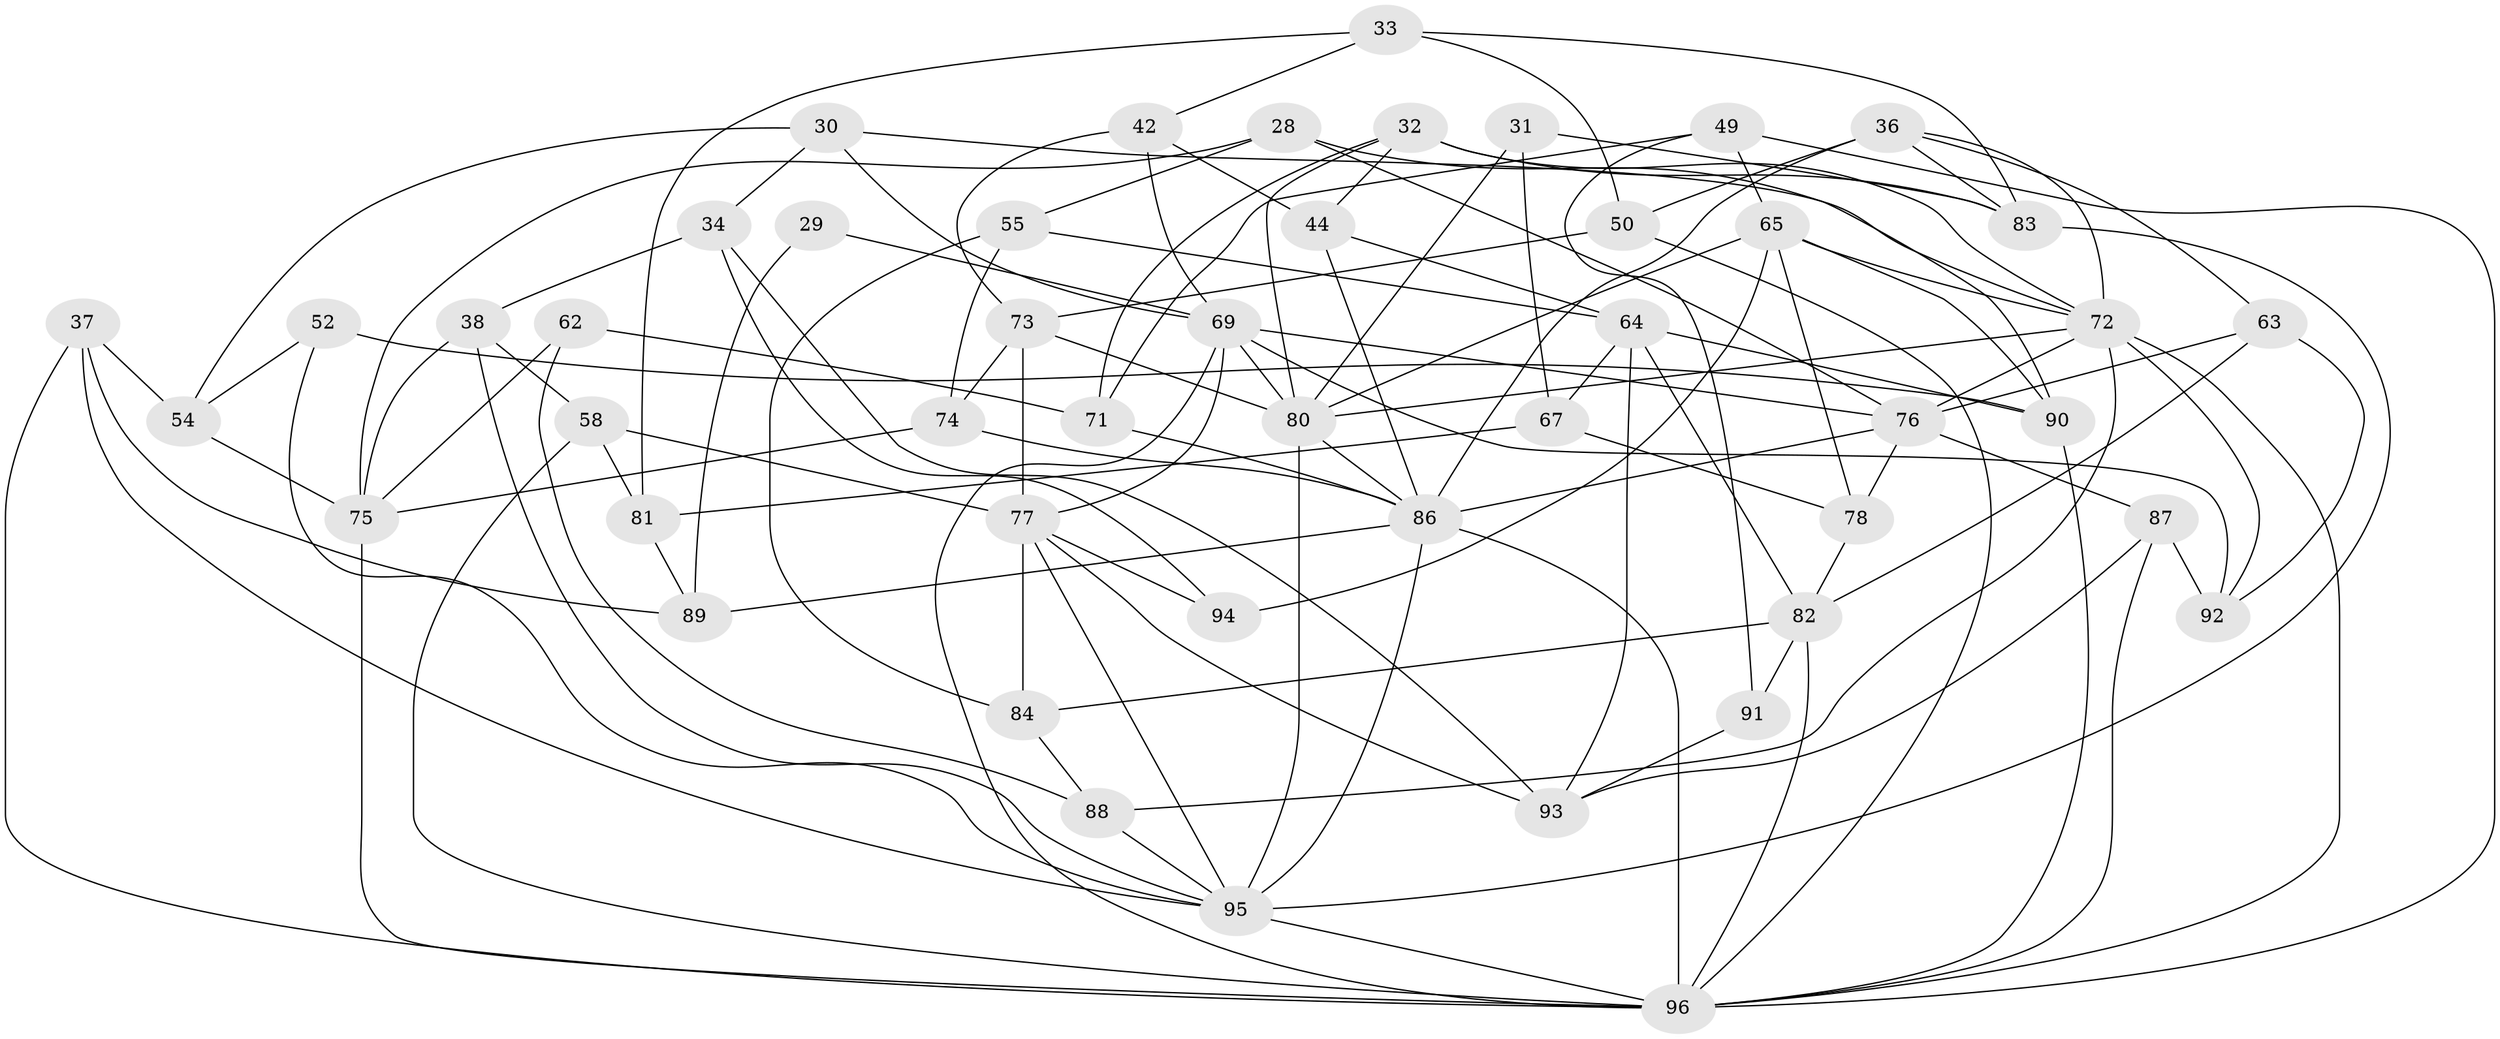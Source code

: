 // original degree distribution, {4: 1.0}
// Generated by graph-tools (version 1.1) at 2025/56/03/09/25 04:56:46]
// undirected, 48 vertices, 118 edges
graph export_dot {
graph [start="1"]
  node [color=gray90,style=filled];
  28;
  29;
  30;
  31;
  32 [super="+26"];
  33;
  34;
  36 [super="+21"];
  37;
  38;
  42;
  44;
  49;
  50;
  52;
  54;
  55;
  58;
  62;
  63;
  64 [super="+25"];
  65 [super="+46+43"];
  67;
  69 [super="+11+51"];
  71;
  72 [super="+57+53+68"];
  73 [super="+45"];
  74;
  75 [super="+22"];
  76 [super="+23+41"];
  77 [super="+61"];
  78;
  80 [super="+4+66+13+48"];
  81;
  82 [super="+19+59"];
  83 [super="+27"];
  84;
  86 [super="+6+14+70"];
  87;
  88 [super="+35"];
  89 [super="+16"];
  90 [super="+39"];
  91;
  92;
  93 [super="+85"];
  94;
  95 [super="+60+24+79"];
  96 [super="+1+9+2+15+40"];
  28 -- 55;
  28 -- 90;
  28 -- 75;
  28 -- 76;
  29 -- 89 [weight=2];
  29 -- 69 [weight=2];
  30 -- 54;
  30 -- 34;
  30 -- 69;
  30 -- 72;
  31 -- 67;
  31 -- 83 [weight=2];
  31 -- 80;
  32 -- 44;
  32 -- 80;
  32 -- 72 [weight=2];
  32 -- 83;
  32 -- 71;
  33 -- 81;
  33 -- 50;
  33 -- 83;
  33 -- 42;
  34 -- 94;
  34 -- 93;
  34 -- 38;
  36 -- 63;
  36 -- 50;
  36 -- 86 [weight=2];
  36 -- 83;
  36 -- 72;
  37 -- 54;
  37 -- 89;
  37 -- 96;
  37 -- 95;
  38 -- 58;
  38 -- 75;
  38 -- 95;
  42 -- 44;
  42 -- 69;
  42 -- 73;
  44 -- 86;
  44 -- 64;
  49 -- 71;
  49 -- 91;
  49 -- 65;
  49 -- 96;
  50 -- 73;
  50 -- 96;
  52 -- 90 [weight=2];
  52 -- 95;
  52 -- 54;
  54 -- 75;
  55 -- 74;
  55 -- 84;
  55 -- 64;
  58 -- 77;
  58 -- 81;
  58 -- 96;
  62 -- 71;
  62 -- 88 [weight=2];
  62 -- 75;
  63 -- 92;
  63 -- 82;
  63 -- 76;
  64 -- 93 [weight=2];
  64 -- 90;
  64 -- 82 [weight=2];
  64 -- 67;
  65 -- 90;
  65 -- 94 [weight=2];
  65 -- 80 [weight=2];
  65 -- 78;
  65 -- 72;
  67 -- 81;
  67 -- 78;
  69 -- 80 [weight=3];
  69 -- 92;
  69 -- 96 [weight=3];
  69 -- 76;
  69 -- 77 [weight=2];
  71 -- 86;
  72 -- 92;
  72 -- 96 [weight=2];
  72 -- 88 [weight=2];
  72 -- 80;
  72 -- 76;
  73 -- 74;
  73 -- 80;
  73 -- 77 [weight=2];
  74 -- 86;
  74 -- 75;
  75 -- 96;
  76 -- 78;
  76 -- 86 [weight=2];
  76 -- 87;
  77 -- 95 [weight=2];
  77 -- 84;
  77 -- 93;
  77 -- 94;
  78 -- 82;
  80 -- 95 [weight=2];
  80 -- 86;
  81 -- 89;
  82 -- 91 [weight=2];
  82 -- 84;
  82 -- 96;
  83 -- 95;
  84 -- 88;
  86 -- 96 [weight=2];
  86 -- 89 [weight=2];
  86 -- 95 [weight=2];
  87 -- 92;
  87 -- 93;
  87 -- 96;
  88 -- 95;
  90 -- 96;
  91 -- 93;
  95 -- 96;
}
